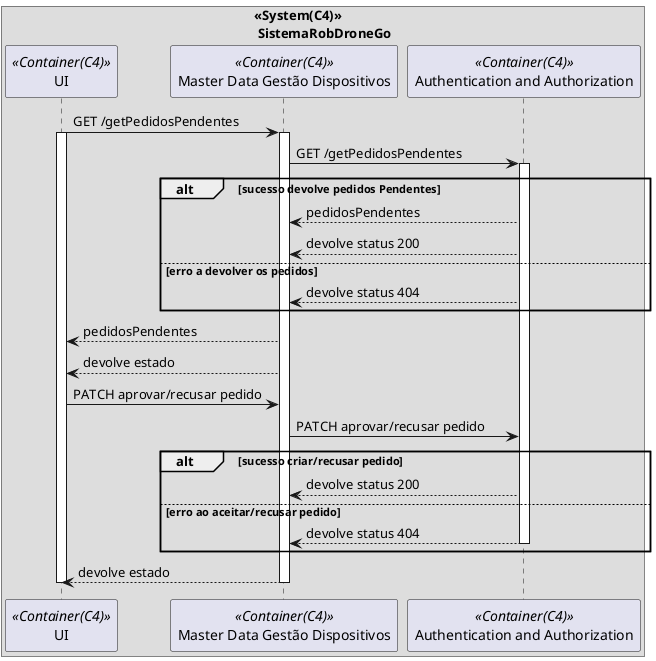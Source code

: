 @startuml vp2

box "<<System(C4)>>\n SistemaRobDroneGo"
participant UI as ui <<Container(C4)>>
participant "Master Data Gestão Dispositivos" as mdgd <<Container(C4)>>
participant "Authentication and Authorization" as aa <<Container(C4)>>

ui -> mdgd: GET /getPedidosPendentes
activate ui
activate mdgd
mdgd -> aa: GET /getPedidosPendentes
activate aa
alt sucesso devolve pedidos Pendentes
aa --> mdgd: pedidosPendentes
aa --> mdgd: devolve status 200
else erro a devolver os pedidos
aa --> mdgd: devolve status 404
end
mdgd --> ui: pedidosPendentes
mdgd --> ui : devolve estado
ui -> mdgd: PATCH aprovar/recusar pedido
mdgd -> aa: PATCH aprovar/recusar pedido
alt sucesso criar/recusar pedido
aa --> mdgd: devolve status 200
else erro ao aceitar/recusar pedido
aa --> mdgd: devolve status 404
deactivate aa
end
mdgd --> ui : devolve estado

deactivate mdgd
deactivate ui

end box

@enduml